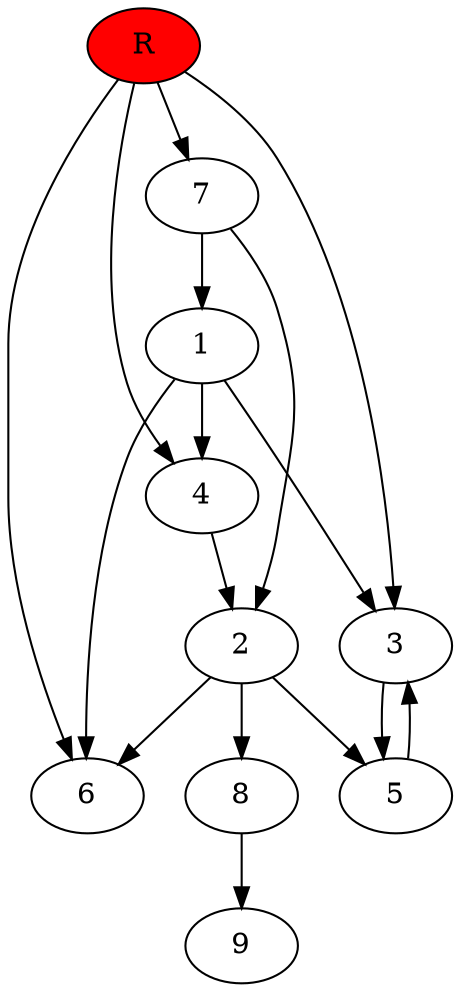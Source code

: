 digraph prb8707 {
	1
	2
	3
	4
	5
	6
	7
	8
	R [fillcolor="#ff0000" style=filled]
	1 -> 3
	1 -> 4
	1 -> 6
	2 -> 5
	2 -> 6
	2 -> 8
	3 -> 5
	4 -> 2
	5 -> 3
	7 -> 1
	7 -> 2
	8 -> 9
	R -> 3
	R -> 4
	R -> 6
	R -> 7
}

